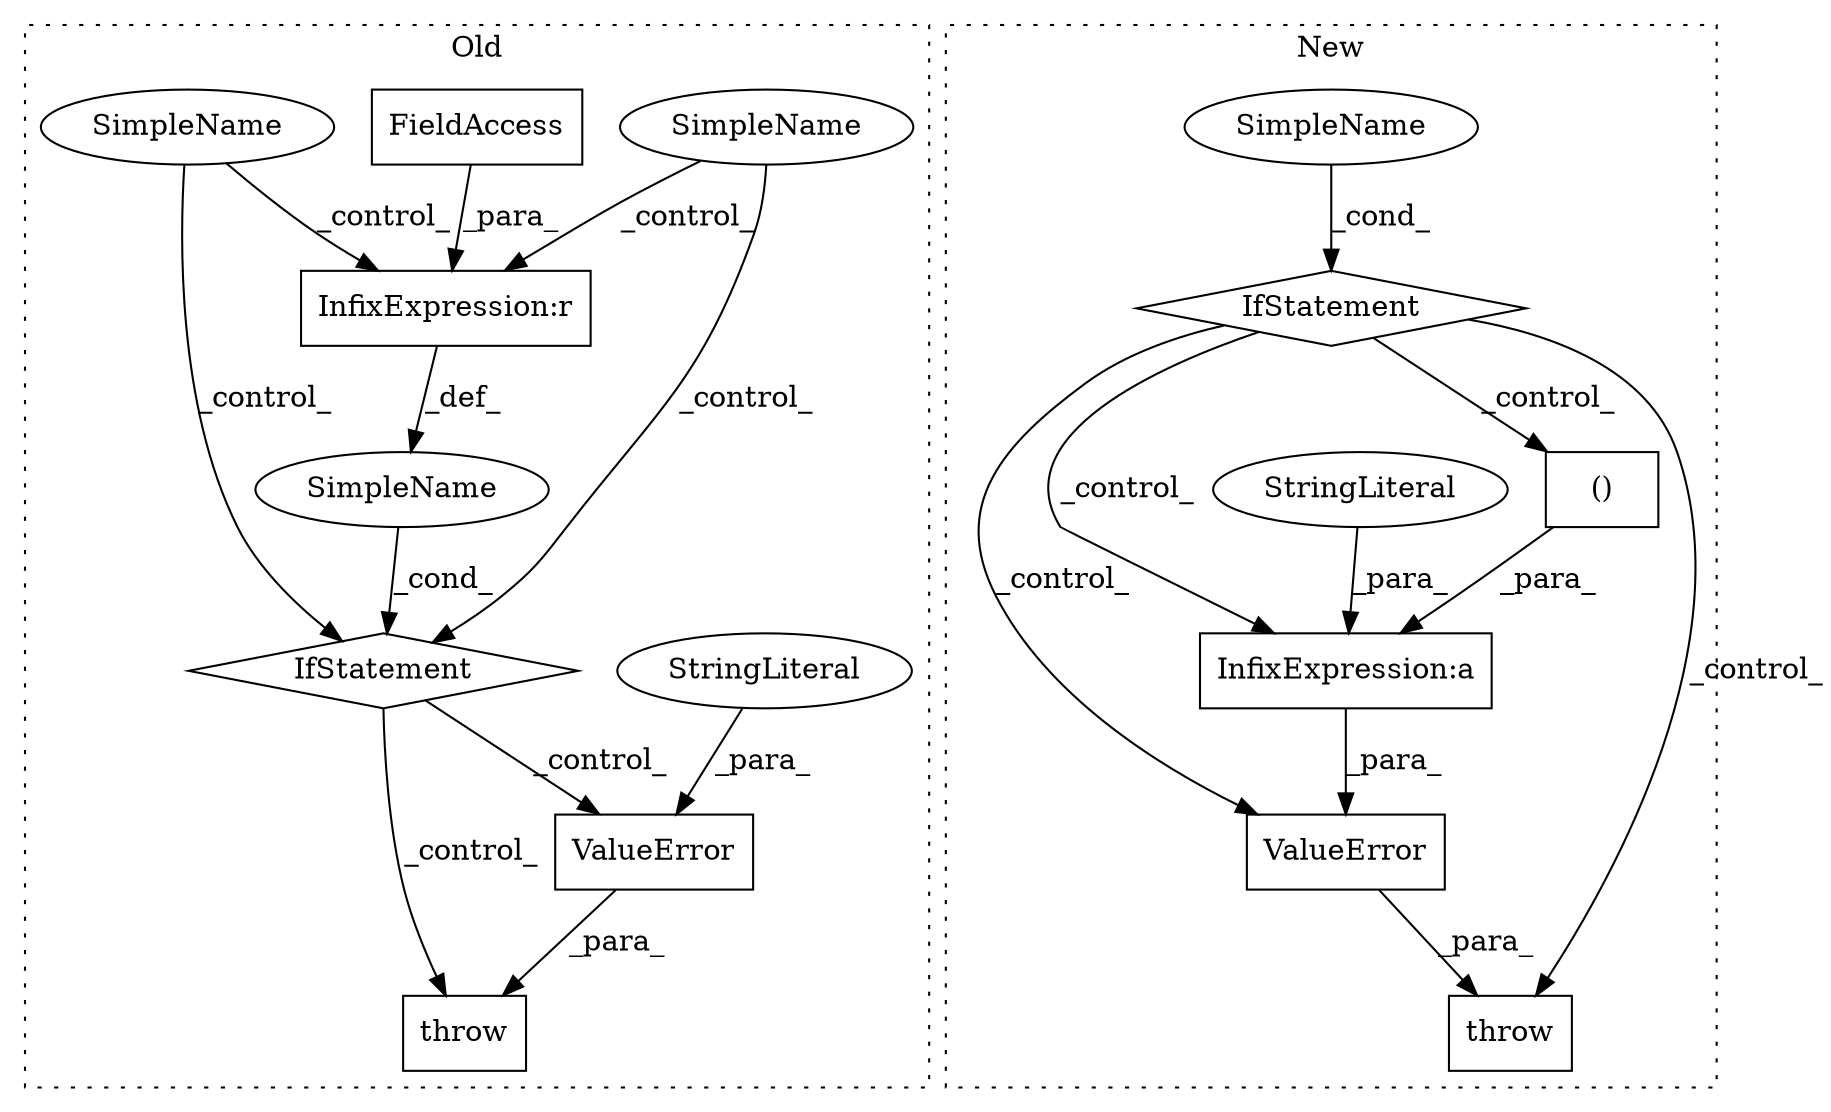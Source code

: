 digraph G {
subgraph cluster0 {
1 [label="throw" a="53" s="4137" l="6" shape="box"];
3 [label="ValueError" a="32" s="4143,4181" l="11,1" shape="box"];
4 [label="SimpleName" a="42" s="" l="" shape="ellipse"];
5 [label="IfStatement" a="25" s="4077,4123" l="4,2" shape="diamond"];
6 [label="InfixExpression:r" a="27" s="4088" l="4" shape="box"];
7 [label="FieldAccess" a="22" s="4082" l="6" shape="box"];
10 [label="StringLiteral" a="45" s="4154" l="27" shape="ellipse"];
13 [label="SimpleName" a="42" s="" l="" shape="ellipse"];
14 [label="SimpleName" a="42" s="" l="" shape="ellipse"];
label = "Old";
style="dotted";
}
subgraph cluster1 {
2 [label="()" a="106" s="4579" l="89" shape="box"];
8 [label="IfStatement" a="25" s="4450,4477" l="4,2" shape="diamond"];
9 [label="SimpleName" a="42" s="" l="" shape="ellipse"];
11 [label="ValueError" a="32" s="4495,4668" l="11,2" shape="box"];
12 [label="InfixExpression:a" a="27" s="4567" l="12" shape="box"];
15 [label="StringLiteral" a="45" s="4506" l="61" shape="ellipse"];
16 [label="throw" a="53" s="4489" l="6" shape="box"];
label = "New";
style="dotted";
}
2 -> 12 [label="_para_"];
3 -> 1 [label="_para_"];
4 -> 5 [label="_cond_"];
5 -> 1 [label="_control_"];
5 -> 3 [label="_control_"];
6 -> 4 [label="_def_"];
7 -> 6 [label="_para_"];
8 -> 16 [label="_control_"];
8 -> 12 [label="_control_"];
8 -> 2 [label="_control_"];
8 -> 11 [label="_control_"];
9 -> 8 [label="_cond_"];
10 -> 3 [label="_para_"];
11 -> 16 [label="_para_"];
12 -> 11 [label="_para_"];
13 -> 5 [label="_control_"];
13 -> 6 [label="_control_"];
14 -> 6 [label="_control_"];
14 -> 5 [label="_control_"];
15 -> 12 [label="_para_"];
}
